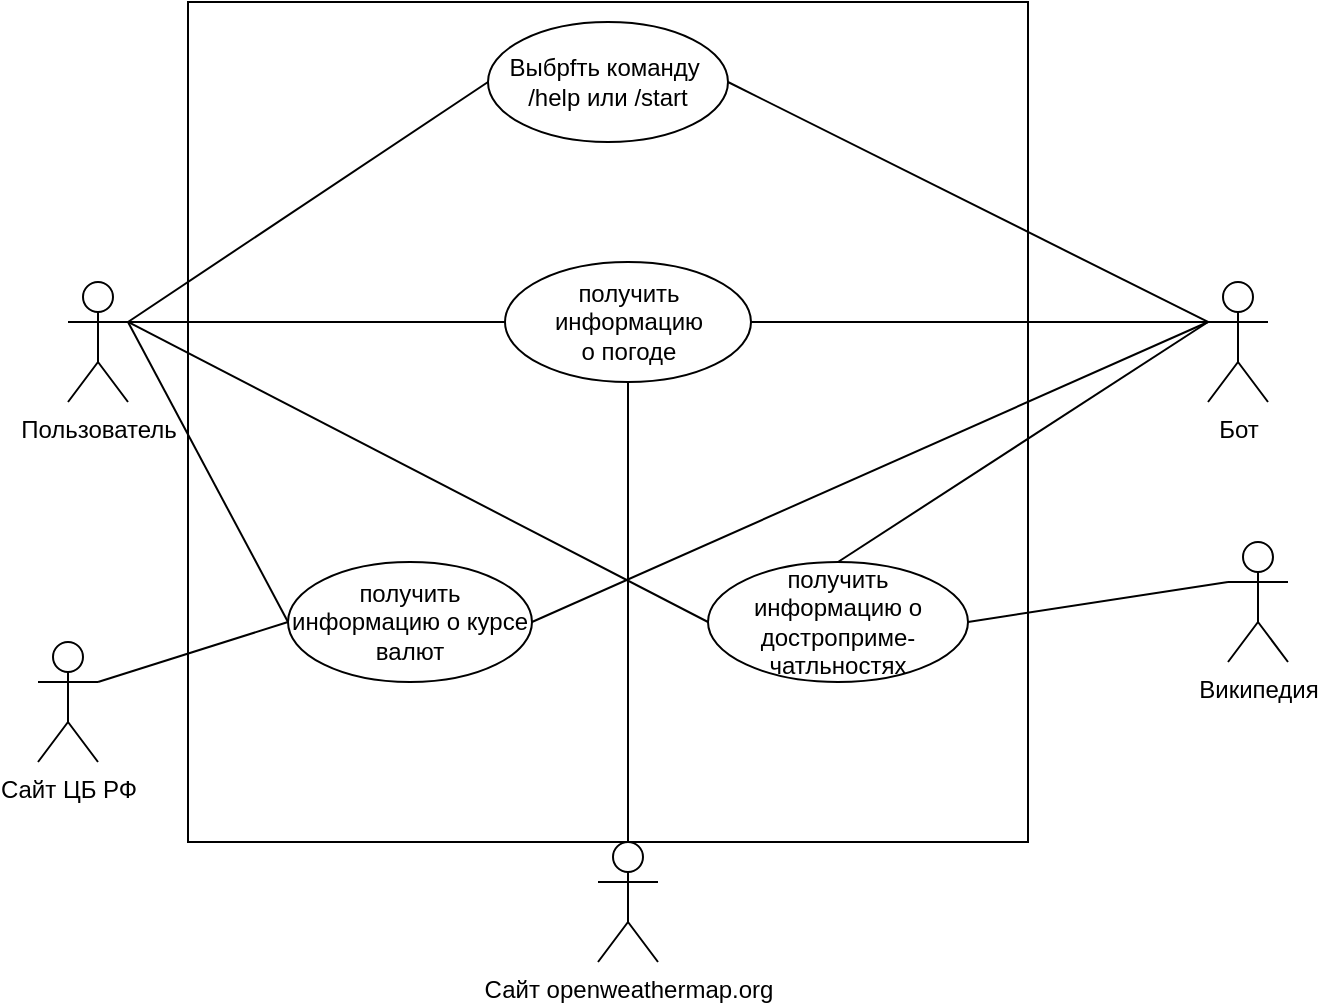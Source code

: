 <mxfile version="10.6.8" type="device"><diagram id="u7ncGIakz6R_d1shEfCy" name="Page-1"><mxGraphModel dx="840" dy="484" grid="1" gridSize="10" guides="1" tooltips="1" connect="1" arrows="1" fold="1" page="1" pageScale="1" pageWidth="827" pageHeight="1169" math="0" shadow="0"><root><mxCell id="0"/><mxCell id="1" parent="0"/><mxCell id="QeliUskd3GQlh24gV86B-1" value="Пользователь" style="shape=umlActor;verticalLabelPosition=bottom;labelBackgroundColor=#ffffff;verticalAlign=top;html=1;outlineConnect=0;" vertex="1" parent="1"><mxGeometry x="80" y="180" width="30" height="60" as="geometry"/></mxCell><mxCell id="QeliUskd3GQlh24gV86B-2" value="" style="whiteSpace=wrap;html=1;aspect=fixed;fillColor=none;" vertex="1" parent="1"><mxGeometry x="140" y="40" width="420" height="420" as="geometry"/></mxCell><mxCell id="QeliUskd3GQlh24gV86B-3" value="Выбрfть команду&amp;nbsp;&lt;br&gt;/help или /start&lt;br&gt;" style="ellipse;whiteSpace=wrap;html=1;fillColor=none;" vertex="1" parent="1"><mxGeometry x="290" y="50" width="120" height="60" as="geometry"/></mxCell><mxCell id="QeliUskd3GQlh24gV86B-5" value="получить информацию о курсе&lt;br&gt;валют&lt;br&gt;" style="ellipse;whiteSpace=wrap;html=1;fillColor=none;" vertex="1" parent="1"><mxGeometry x="190" y="320" width="122" height="60" as="geometry"/></mxCell><mxCell id="QeliUskd3GQlh24gV86B-10" value="Бот" style="shape=umlActor;verticalLabelPosition=bottom;labelBackgroundColor=#ffffff;verticalAlign=top;html=1;outlineConnect=0;" vertex="1" parent="1"><mxGeometry x="650" y="180" width="30" height="60" as="geometry"/></mxCell><mxCell id="QeliUskd3GQlh24gV86B-11" value="Сайт ЦБ РФ" style="shape=umlActor;verticalLabelPosition=bottom;labelBackgroundColor=#ffffff;verticalAlign=top;html=1;outlineConnect=0;" vertex="1" parent="1"><mxGeometry x="65" y="360" width="30" height="60" as="geometry"/></mxCell><mxCell id="QeliUskd3GQlh24gV86B-12" value="Сайт openweathermap.org" style="shape=umlActor;verticalLabelPosition=bottom;labelBackgroundColor=#ffffff;verticalAlign=top;html=1;outlineConnect=0;" vertex="1" parent="1"><mxGeometry x="345" y="460" width="30" height="60" as="geometry"/></mxCell><mxCell id="QeliUskd3GQlh24gV86B-13" value="Википедия" style="shape=umlActor;verticalLabelPosition=bottom;labelBackgroundColor=#ffffff;verticalAlign=top;html=1;outlineConnect=0;" vertex="1" parent="1"><mxGeometry x="660" y="310" width="30" height="60" as="geometry"/></mxCell><mxCell id="QeliUskd3GQlh24gV86B-15" value="получить информацию&lt;br&gt;о погоде&lt;br&gt;" style="ellipse;whiteSpace=wrap;html=1;fillColor=none;" vertex="1" parent="1"><mxGeometry x="298.5" y="170" width="123" height="60" as="geometry"/></mxCell><mxCell id="QeliUskd3GQlh24gV86B-16" value="получить&lt;br&gt;информацию о достроприме-чатльностях" style="ellipse;whiteSpace=wrap;html=1;fillColor=none;" vertex="1" parent="1"><mxGeometry x="400" y="320" width="130" height="60" as="geometry"/></mxCell><mxCell id="QeliUskd3GQlh24gV86B-19" value="" style="endArrow=none;html=1;exitX=1;exitY=0.333;exitDx=0;exitDy=0;exitPerimeter=0;entryX=0;entryY=0.5;entryDx=0;entryDy=0;" edge="1" parent="1" source="QeliUskd3GQlh24gV86B-1" target="QeliUskd3GQlh24gV86B-3"><mxGeometry width="50" height="50" relative="1" as="geometry"><mxPoint x="170" y="190" as="sourcePoint"/><mxPoint x="220" y="140" as="targetPoint"/></mxGeometry></mxCell><mxCell id="QeliUskd3GQlh24gV86B-20" value="" style="endArrow=none;html=1;exitX=0;exitY=0.333;exitDx=0;exitDy=0;exitPerimeter=0;entryX=1;entryY=0.5;entryDx=0;entryDy=0;" edge="1" parent="1" source="QeliUskd3GQlh24gV86B-10" target="QeliUskd3GQlh24gV86B-3"><mxGeometry width="50" height="50" relative="1" as="geometry"><mxPoint x="405" y="220" as="sourcePoint"/><mxPoint x="455" y="170" as="targetPoint"/></mxGeometry></mxCell><mxCell id="QeliUskd3GQlh24gV86B-23" value="" style="endArrow=none;html=1;entryX=0;entryY=0.5;entryDx=0;entryDy=0;exitX=1;exitY=0.333;exitDx=0;exitDy=0;exitPerimeter=0;" edge="1" parent="1" source="QeliUskd3GQlh24gV86B-1" target="QeliUskd3GQlh24gV86B-5"><mxGeometry width="50" height="50" relative="1" as="geometry"><mxPoint x="110" y="250" as="sourcePoint"/><mxPoint x="160" y="200" as="targetPoint"/></mxGeometry></mxCell><mxCell id="QeliUskd3GQlh24gV86B-24" value="" style="endArrow=none;html=1;exitX=0;exitY=0.5;exitDx=0;exitDy=0;" edge="1" parent="1" source="QeliUskd3GQlh24gV86B-15"><mxGeometry width="50" height="50" relative="1" as="geometry"><mxPoint x="60" y="610" as="sourcePoint"/><mxPoint x="110" y="200" as="targetPoint"/></mxGeometry></mxCell><mxCell id="QeliUskd3GQlh24gV86B-26" value="" style="endArrow=none;html=1;exitX=1;exitY=0.333;exitDx=0;exitDy=0;exitPerimeter=0;entryX=0;entryY=0.5;entryDx=0;entryDy=0;" edge="1" parent="1" source="QeliUskd3GQlh24gV86B-11" target="QeliUskd3GQlh24gV86B-5"><mxGeometry width="50" height="50" relative="1" as="geometry"><mxPoint x="120" y="400" as="sourcePoint"/><mxPoint x="170" y="350" as="targetPoint"/></mxGeometry></mxCell><mxCell id="QeliUskd3GQlh24gV86B-32" value="" style="endArrow=none;html=1;exitX=1;exitY=0.5;exitDx=0;exitDy=0;entryX=0;entryY=0.333;entryDx=0;entryDy=0;entryPerimeter=0;" edge="1" parent="1" source="QeliUskd3GQlh24gV86B-15" target="QeliUskd3GQlh24gV86B-10"><mxGeometry width="50" height="50" relative="1" as="geometry"><mxPoint x="420" y="270" as="sourcePoint"/><mxPoint x="470" y="220" as="targetPoint"/></mxGeometry></mxCell><mxCell id="QeliUskd3GQlh24gV86B-35" value="" style="endArrow=none;html=1;exitX=0.5;exitY=0;exitDx=0;exitDy=0;exitPerimeter=0;entryX=0.5;entryY=1;entryDx=0;entryDy=0;" edge="1" parent="1" source="QeliUskd3GQlh24gV86B-12" target="QeliUskd3GQlh24gV86B-15"><mxGeometry width="50" height="50" relative="1" as="geometry"><mxPoint x="340" y="290" as="sourcePoint"/><mxPoint x="390" y="240" as="targetPoint"/></mxGeometry></mxCell><mxCell id="QeliUskd3GQlh24gV86B-39" value="" style="endArrow=none;html=1;entryX=1;entryY=0.5;entryDx=0;entryDy=0;" edge="1" parent="1" target="QeliUskd3GQlh24gV86B-5"><mxGeometry width="50" height="50" relative="1" as="geometry"><mxPoint x="650" y="200" as="sourcePoint"/><mxPoint x="421.5" y="270" as="targetPoint"/></mxGeometry></mxCell><mxCell id="QeliUskd3GQlh24gV86B-40" value="" style="endArrow=none;html=1;exitX=1;exitY=0.333;exitDx=0;exitDy=0;exitPerimeter=0;entryX=0;entryY=0.5;entryDx=0;entryDy=0;" edge="1" parent="1" source="QeliUskd3GQlh24gV86B-1" target="QeliUskd3GQlh24gV86B-16"><mxGeometry width="50" height="50" relative="1" as="geometry"><mxPoint x="190" y="310" as="sourcePoint"/><mxPoint x="280" y="240" as="targetPoint"/></mxGeometry></mxCell><mxCell id="QeliUskd3GQlh24gV86B-41" value="" style="endArrow=none;html=1;entryX=0;entryY=0.333;entryDx=0;entryDy=0;entryPerimeter=0;exitX=1;exitY=0.5;exitDx=0;exitDy=0;" edge="1" parent="1" source="QeliUskd3GQlh24gV86B-16" target="QeliUskd3GQlh24gV86B-13"><mxGeometry width="50" height="50" relative="1" as="geometry"><mxPoint x="550" y="390" as="sourcePoint"/><mxPoint x="600" y="340" as="targetPoint"/></mxGeometry></mxCell><mxCell id="QeliUskd3GQlh24gV86B-42" value="" style="endArrow=none;html=1;exitX=0.5;exitY=0;exitDx=0;exitDy=0;" edge="1" parent="1" source="QeliUskd3GQlh24gV86B-16"><mxGeometry width="50" height="50" relative="1" as="geometry"><mxPoint x="460" y="320" as="sourcePoint"/><mxPoint x="650" y="200" as="targetPoint"/></mxGeometry></mxCell></root></mxGraphModel></diagram></mxfile>